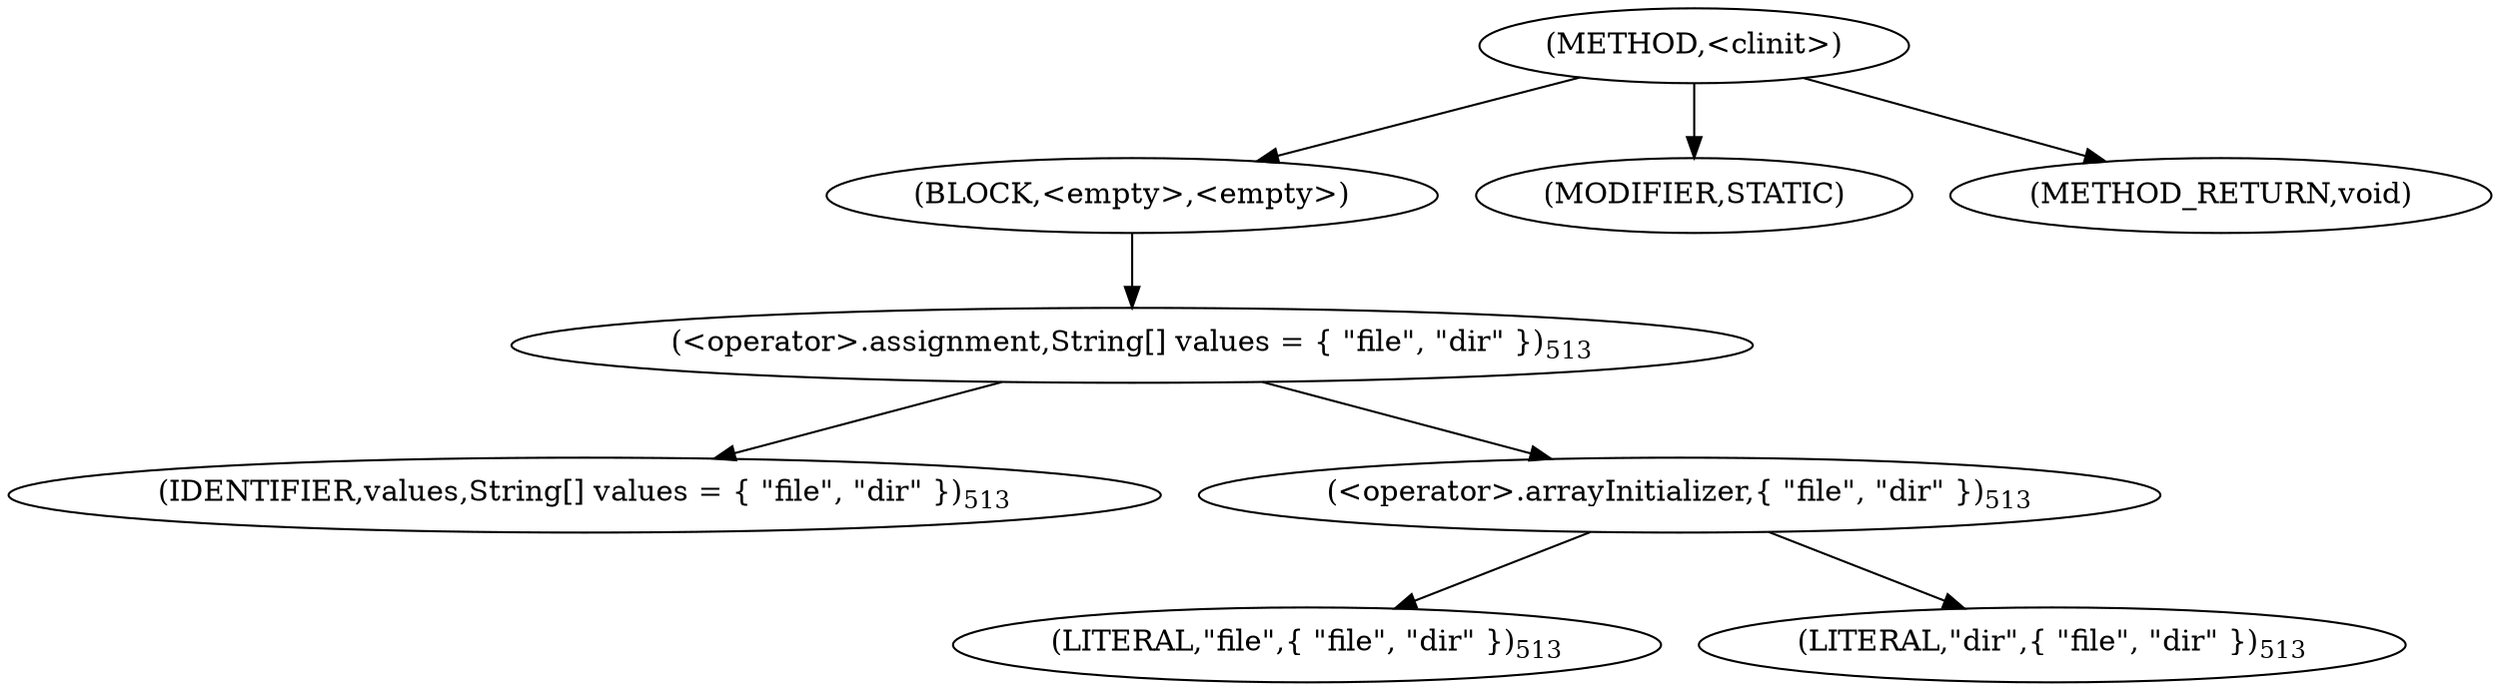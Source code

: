 digraph "&lt;clinit&gt;" {  
"1195" [label = <(METHOD,&lt;clinit&gt;)> ]
"1196" [label = <(BLOCK,&lt;empty&gt;,&lt;empty&gt;)> ]
"1197" [label = <(&lt;operator&gt;.assignment,String[] values = { &quot;file&quot;, &quot;dir&quot; })<SUB>513</SUB>> ]
"1198" [label = <(IDENTIFIER,values,String[] values = { &quot;file&quot;, &quot;dir&quot; })<SUB>513</SUB>> ]
"1199" [label = <(&lt;operator&gt;.arrayInitializer,{ &quot;file&quot;, &quot;dir&quot; })<SUB>513</SUB>> ]
"1200" [label = <(LITERAL,&quot;file&quot;,{ &quot;file&quot;, &quot;dir&quot; })<SUB>513</SUB>> ]
"1201" [label = <(LITERAL,&quot;dir&quot;,{ &quot;file&quot;, &quot;dir&quot; })<SUB>513</SUB>> ]
"1202" [label = <(MODIFIER,STATIC)> ]
"1203" [label = <(METHOD_RETURN,void)> ]
  "1195" -> "1196" 
  "1195" -> "1202" 
  "1195" -> "1203" 
  "1196" -> "1197" 
  "1197" -> "1198" 
  "1197" -> "1199" 
  "1199" -> "1200" 
  "1199" -> "1201" 
}
